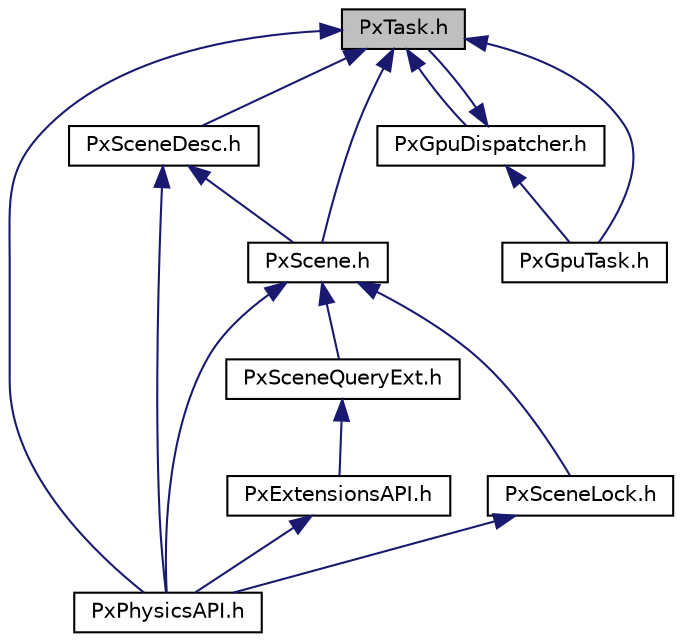 digraph "PxTask.h"
{
  edge [fontname="Helvetica",fontsize="10",labelfontname="Helvetica",labelfontsize="10"];
  node [fontname="Helvetica",fontsize="10",shape=record];
  Node0 [label="PxTask.h",height=0.2,width=0.4,color="black", fillcolor="grey75", style="filled", fontcolor="black"];
  Node0 -> Node1 [dir="back",color="midnightblue",fontsize="10",style="solid",fontname="Helvetica"];
  Node1 [label="PxPhysicsAPI.h",height=0.2,width=0.4,color="black", fillcolor="white", style="filled",URL="$PxPhysicsAPI_8h.html"];
  Node0 -> Node2 [dir="back",color="midnightblue",fontsize="10",style="solid",fontname="Helvetica"];
  Node2 [label="PxSceneDesc.h",height=0.2,width=0.4,color="black", fillcolor="white", style="filled",URL="$PxSceneDesc_8h.html"];
  Node2 -> Node3 [dir="back",color="midnightblue",fontsize="10",style="solid",fontname="Helvetica"];
  Node3 [label="PxScene.h",height=0.2,width=0.4,color="black", fillcolor="white", style="filled",URL="$PxScene_8h.html"];
  Node3 -> Node4 [dir="back",color="midnightblue",fontsize="10",style="solid",fontname="Helvetica"];
  Node4 [label="PxSceneQueryExt.h",height=0.2,width=0.4,color="black", fillcolor="white", style="filled",URL="$PxSceneQueryExt_8h.html"];
  Node4 -> Node5 [dir="back",color="midnightblue",fontsize="10",style="solid",fontname="Helvetica"];
  Node5 [label="PxExtensionsAPI.h",height=0.2,width=0.4,color="black", fillcolor="white", style="filled",URL="$PxExtensionsAPI_8h.html"];
  Node5 -> Node1 [dir="back",color="midnightblue",fontsize="10",style="solid",fontname="Helvetica"];
  Node3 -> Node1 [dir="back",color="midnightblue",fontsize="10",style="solid",fontname="Helvetica"];
  Node3 -> Node6 [dir="back",color="midnightblue",fontsize="10",style="solid",fontname="Helvetica"];
  Node6 [label="PxSceneLock.h",height=0.2,width=0.4,color="black", fillcolor="white", style="filled",URL="$PxSceneLock_8h.html"];
  Node6 -> Node1 [dir="back",color="midnightblue",fontsize="10",style="solid",fontname="Helvetica"];
  Node2 -> Node1 [dir="back",color="midnightblue",fontsize="10",style="solid",fontname="Helvetica"];
  Node0 -> Node3 [dir="back",color="midnightblue",fontsize="10",style="solid",fontname="Helvetica"];
  Node0 -> Node7 [dir="back",color="midnightblue",fontsize="10",style="solid",fontname="Helvetica"];
  Node7 [label="PxGpuDispatcher.h",height=0.2,width=0.4,color="black", fillcolor="white", style="filled",URL="$PxGpuDispatcher_8h.html"];
  Node7 -> Node0 [dir="back",color="midnightblue",fontsize="10",style="solid",fontname="Helvetica"];
  Node7 -> Node8 [dir="back",color="midnightblue",fontsize="10",style="solid",fontname="Helvetica"];
  Node8 [label="PxGpuTask.h",height=0.2,width=0.4,color="black", fillcolor="white", style="filled",URL="$PxGpuTask_8h.html"];
  Node0 -> Node8 [dir="back",color="midnightblue",fontsize="10",style="solid",fontname="Helvetica"];
}
